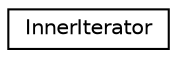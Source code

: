 digraph "Graphical Class Hierarchy"
{
  edge [fontname="Helvetica",fontsize="10",labelfontname="Helvetica",labelfontsize="10"];
  node [fontname="Helvetica",fontsize="10",shape=record];
  rankdir="LR";
  Node1 [label="InnerIterator",height=0.2,width=0.4,color="black", fillcolor="white", style="filled",URL="$class_inner_iterator.html",tooltip="An InnerIterator allows to loop over the element of a sparse (or dense) matrix or expression..."];
}
